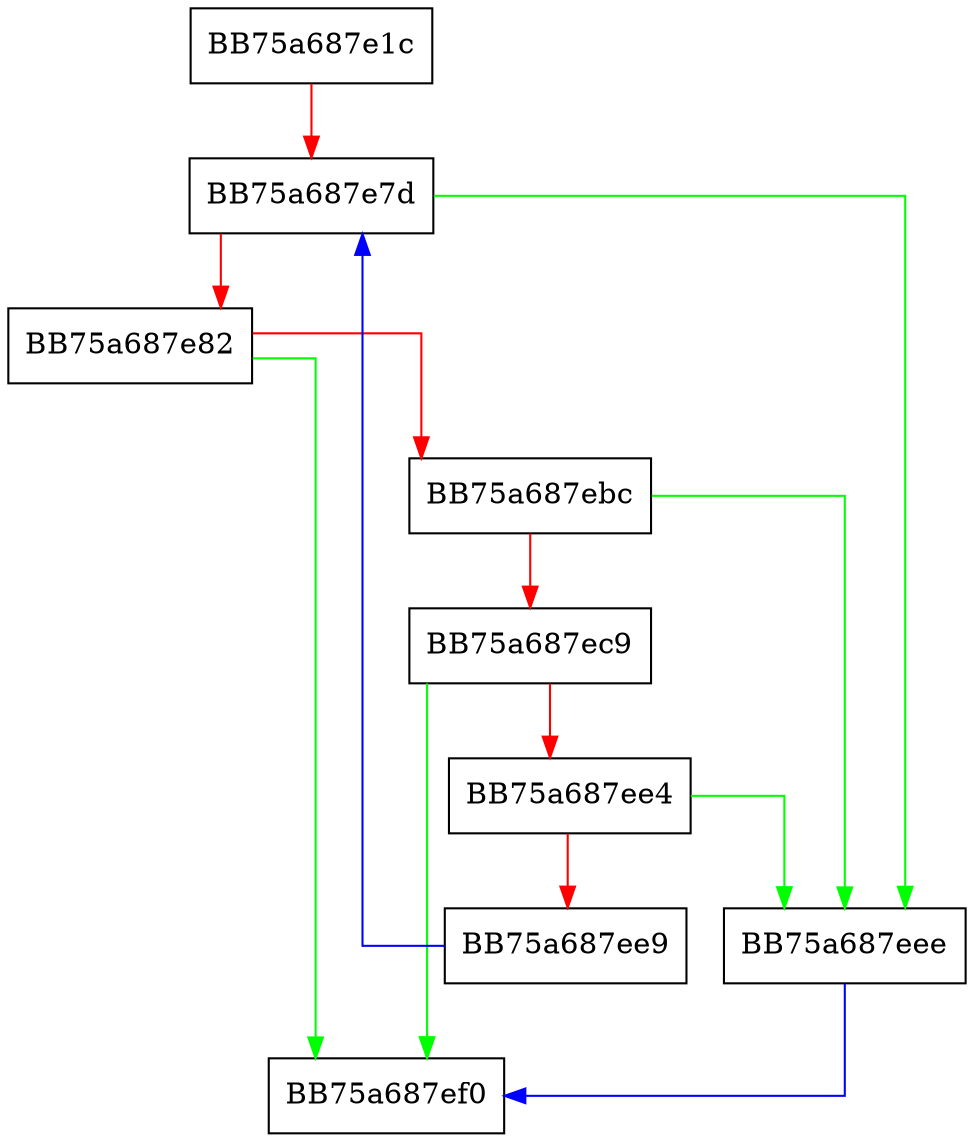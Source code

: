 digraph dumpFileToVFO {
  node [shape="box"];
  graph [splines=ortho];
  BB75a687e1c -> BB75a687e7d [color="red"];
  BB75a687e7d -> BB75a687eee [color="green"];
  BB75a687e7d -> BB75a687e82 [color="red"];
  BB75a687e82 -> BB75a687ef0 [color="green"];
  BB75a687e82 -> BB75a687ebc [color="red"];
  BB75a687ebc -> BB75a687eee [color="green"];
  BB75a687ebc -> BB75a687ec9 [color="red"];
  BB75a687ec9 -> BB75a687ef0 [color="green"];
  BB75a687ec9 -> BB75a687ee4 [color="red"];
  BB75a687ee4 -> BB75a687eee [color="green"];
  BB75a687ee4 -> BB75a687ee9 [color="red"];
  BB75a687ee9 -> BB75a687e7d [color="blue"];
  BB75a687eee -> BB75a687ef0 [color="blue"];
}